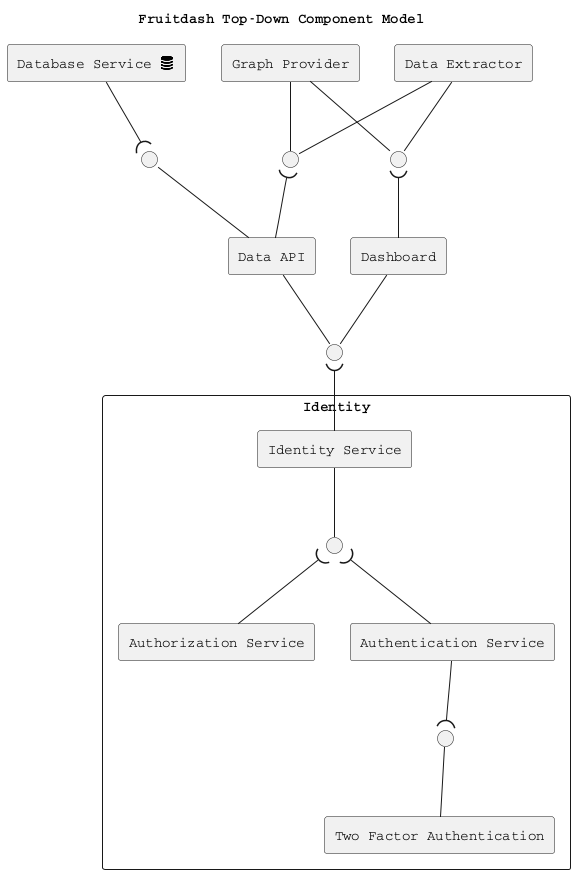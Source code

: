 @startuml
skinparam componentStyle rectangle

!include <tupadr3/font-awesome/database>

title Fruitdash Top-Down Component Model

interface " " as CDBI
interface " " as APII
interface " " as DSI
interface " " as ISI

component Identity {
   interface " " as ISISIS
   interface " " as AUTH_2FA
   component [Identity Service] as IS
   component [Authorization Service] as AUTHOR
   component [Authentication Service] as AUTHENT
   component [Two Factor Authentication] as 2FA
   IS -- ISISIS 
   ISISIS )-- AUTHOR
   ISISIS )-- AUTHENT
   AUTHENT --( AUTH_2FA
   AUTH_2FA -- 2FA
}

component [Database Service <$database{scale=0.33}>] as CDB 
component [Data API] as API
component [Dashboard] as DS
component [Graph Provider] as GP
component [Data Extractor] as DE

CDB --( CDBI 
CDBI -- API

GP -- APII
DE -- APII
APII )-- API

API -- ISI
DS -- ISI
ISI )-- IS

DE -- DSI
GP -- DSI
DSI )-- DS

skinparam monochrome true
skinparam shadowing false
skinparam defaultFontName Courier
@enduml